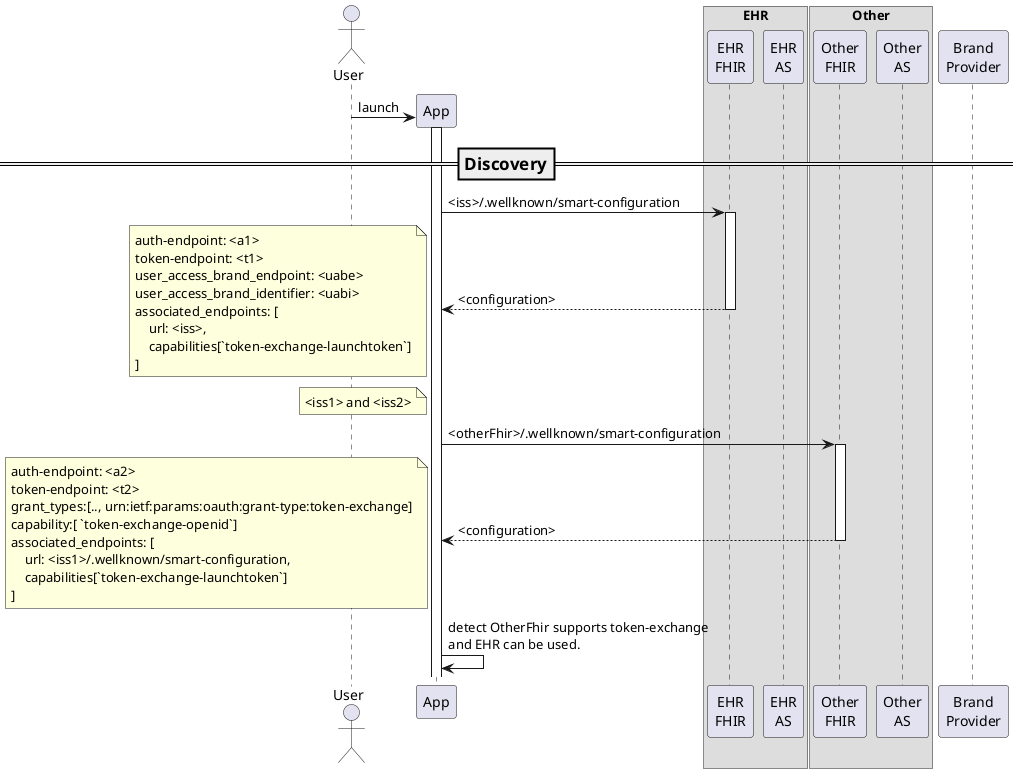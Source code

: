@startuml

actor User
participant "App" as App
box EHR
    participant  "EHR\nFHIR" as EhrFHIR
    participant  "EHR\nAS" as EhrAS
end box
box Other
    participant  "Other\nFHIR" as OtherFHIR
    participant  "Other\nAS" as OtherAS
end box
participant  "Brand\nProvider" as BrandProvider

create App
User -> App: launch
activate App

=== Discovery ==
App -> EhrFHIR ++: <iss>/.wellknown/smart-configuration
App <-- EhrFHIR --: <configuration>
note left
    auth-endpoint: <a1>
    token-endpoint: <t1>
    user_access_brand_endpoint: <uabe>
    user_access_brand_identifier: <uabi>
    associated_endpoints: [ 
        url: <iss>, 
        capabilities[`token-exchange-launchtoken`]
    ]
end note

note left of App: <iss1> and <iss2>

App -> OtherFHIR ++: <otherFhir>/.wellknown/smart-configuration
App <-- OtherFHIR --: <configuration>
note left
    auth-endpoint: <a2>
    token-endpoint: <t2>
    grant_types:[.., urn:ietf:params:oauth:grant-type:token-exchange]
    capability:[ `token-exchange-openid`]
    associated_endpoints: [ 
        url: <iss1>/.wellknown/smart-configuration, 
        capabilities[`token-exchange-launchtoken`]
    ]
end note
App -> App: detect OtherFhir supports token-exchange\nand EHR can be used.


@enduml